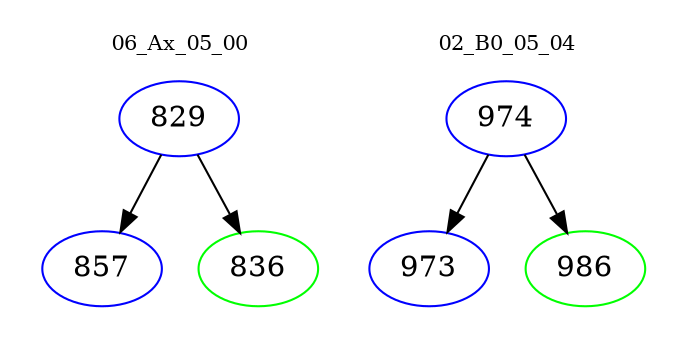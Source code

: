 digraph{
subgraph cluster_0 {
color = white
label = "06_Ax_05_00";
fontsize=10;
T0_829 [label="829", color="blue"]
T0_829 -> T0_857 [color="black"]
T0_857 [label="857", color="blue"]
T0_829 -> T0_836 [color="black"]
T0_836 [label="836", color="green"]
}
subgraph cluster_1 {
color = white
label = "02_B0_05_04";
fontsize=10;
T1_974 [label="974", color="blue"]
T1_974 -> T1_973 [color="black"]
T1_973 [label="973", color="blue"]
T1_974 -> T1_986 [color="black"]
T1_986 [label="986", color="green"]
}
}

